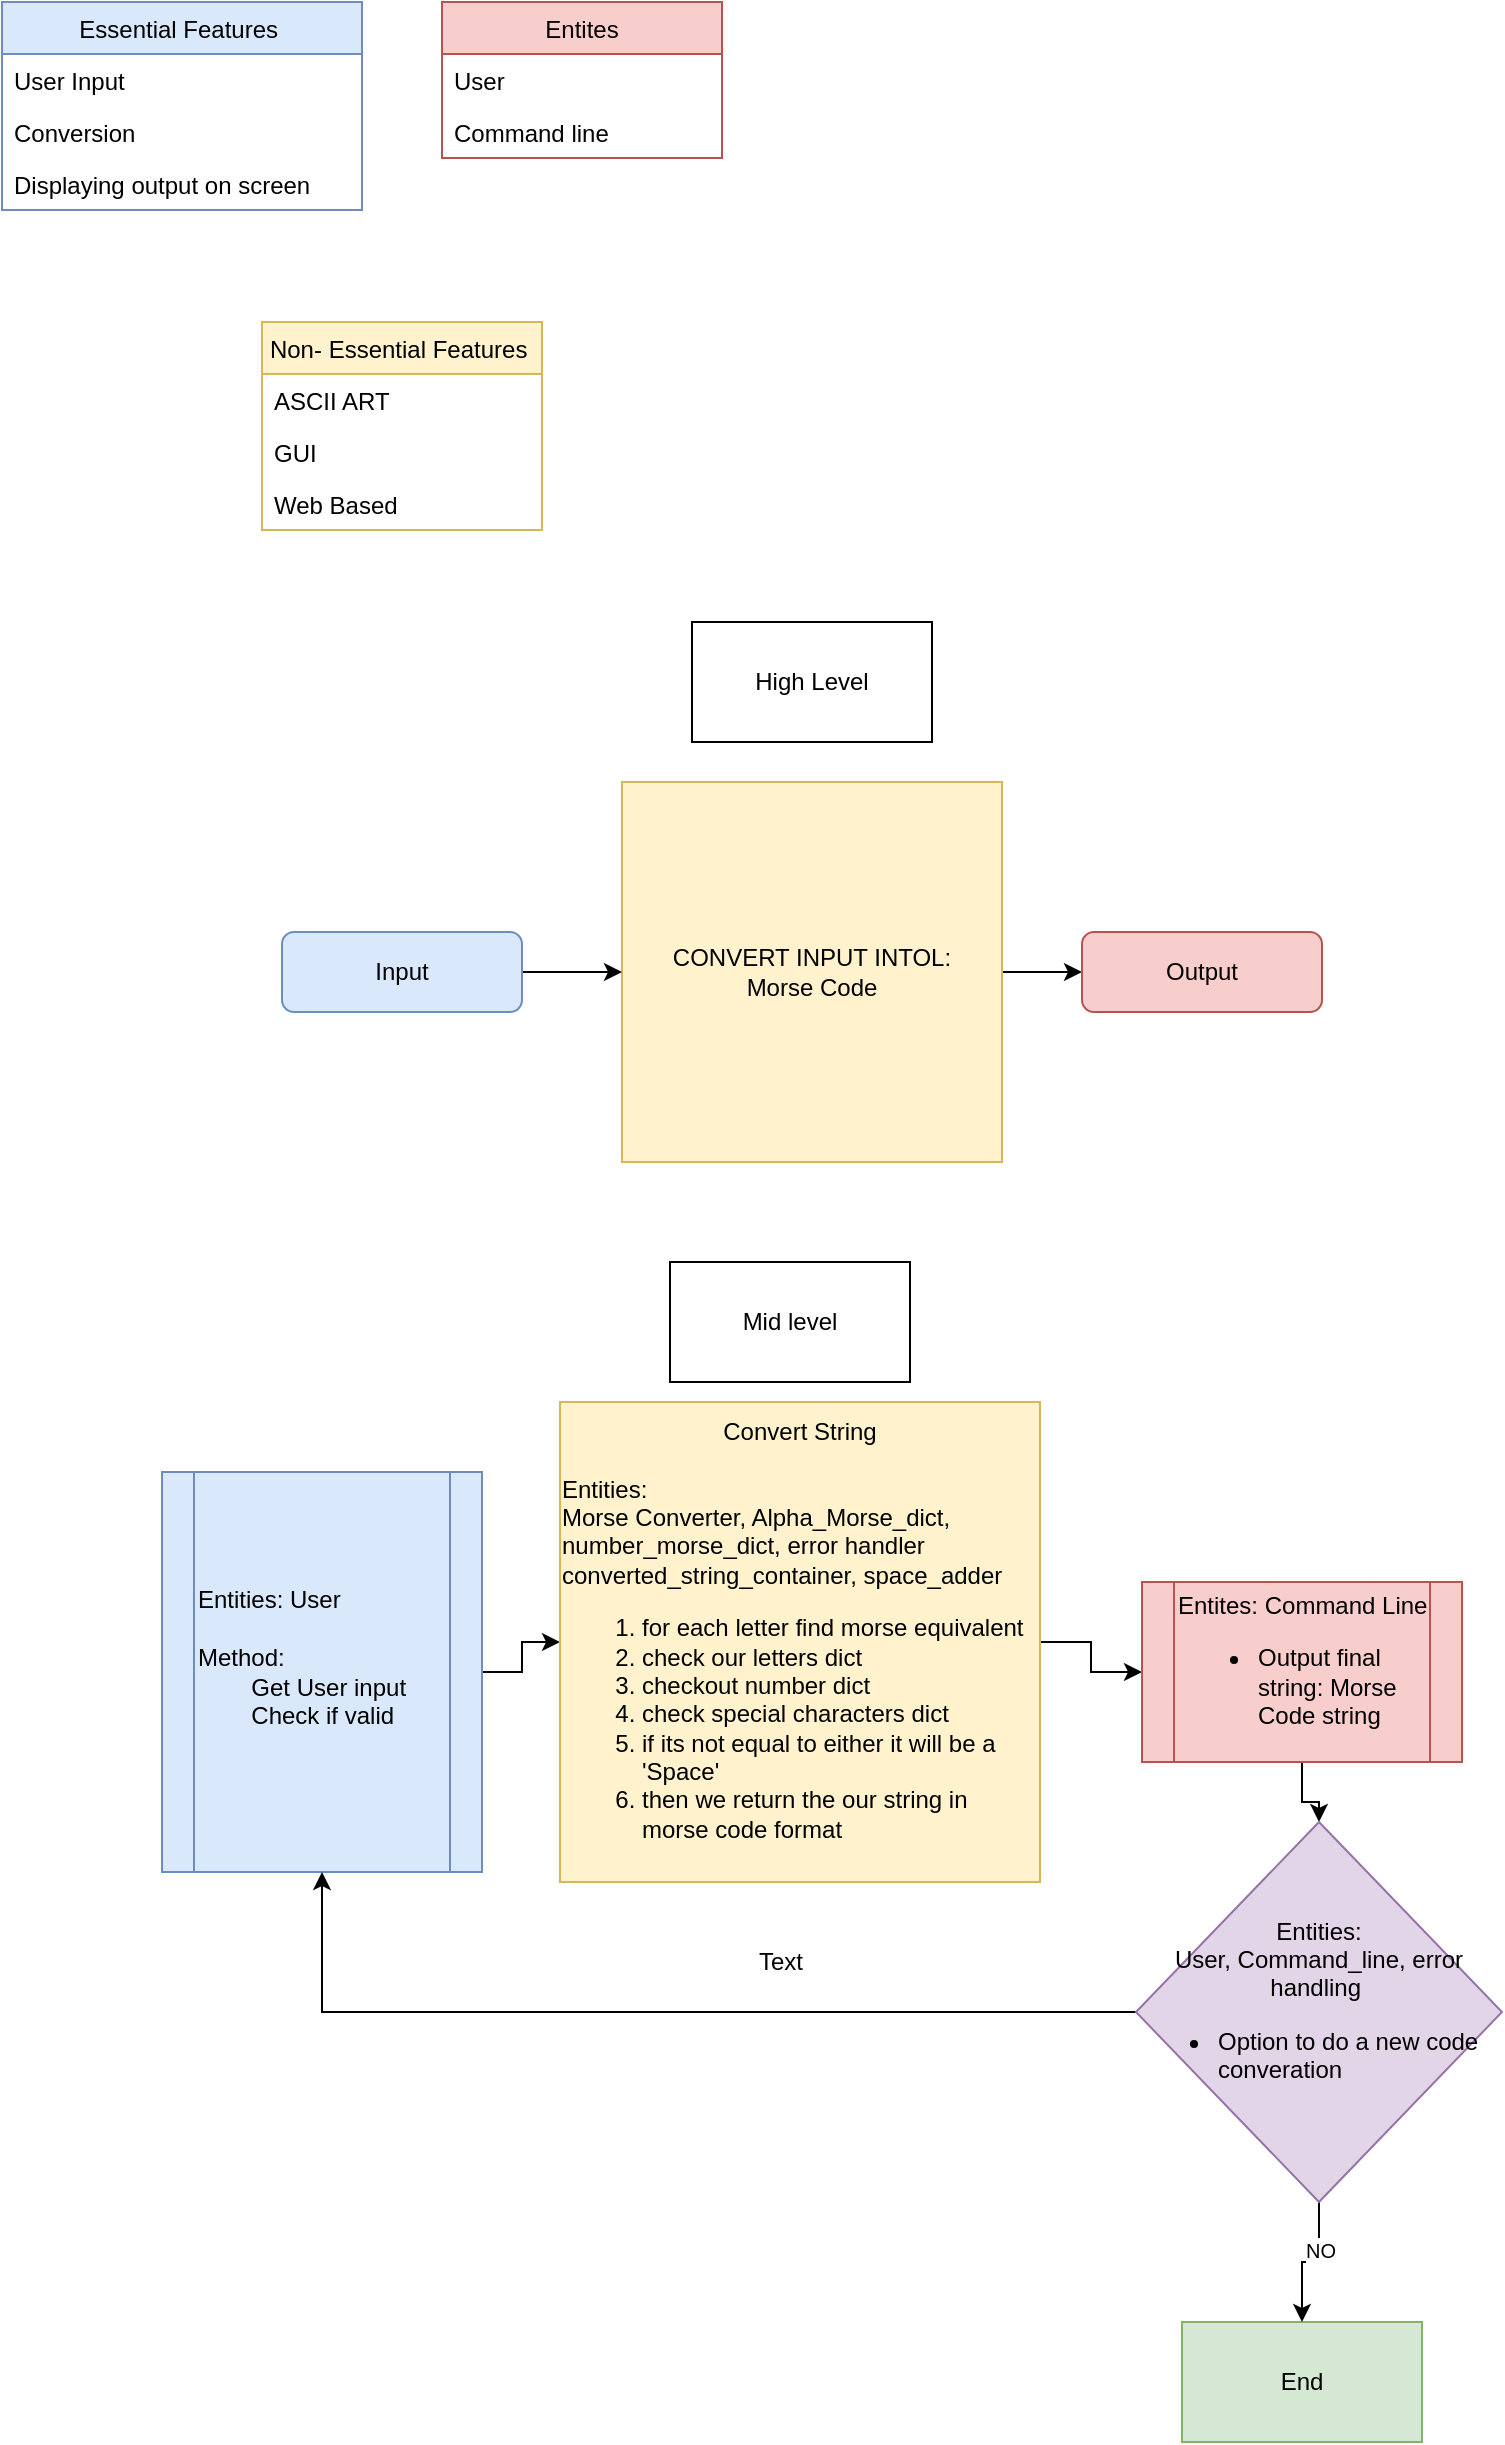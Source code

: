 <mxfile version="15.2.5" type="device"><diagram id="C5RBs43oDa-KdzZeNtuy" name="Page-1"><mxGraphModel dx="970" dy="1779" grid="1" gridSize="10" guides="1" tooltips="1" connect="1" arrows="1" fold="1" page="1" pageScale="1" pageWidth="827" pageHeight="1169" math="0" shadow="0"><root><mxCell id="WIyWlLk6GJQsqaUBKTNV-0"/><mxCell id="WIyWlLk6GJQsqaUBKTNV-1" parent="WIyWlLk6GJQsqaUBKTNV-0"/><mxCell id="U7rWhyw7Tq5qvkcrH8pC-35" style="edgeStyle=orthogonalEdgeStyle;rounded=0;orthogonalLoop=1;jettySize=auto;html=1;exitX=1;exitY=0.5;exitDx=0;exitDy=0;" edge="1" parent="WIyWlLk6GJQsqaUBKTNV-1" source="U7rWhyw7Tq5qvkcrH8pC-0" target="U7rWhyw7Tq5qvkcrH8pC-10"><mxGeometry relative="1" as="geometry"/></mxCell><mxCell id="U7rWhyw7Tq5qvkcrH8pC-0" value="Entities: User&amp;nbsp;&lt;br&gt;&lt;br&gt;Method:&lt;br&gt;&lt;span style=&quot;white-space: pre&quot;&gt;&#9;&lt;/span&gt;Get User input&lt;br&gt;&lt;span style=&quot;white-space: pre&quot;&gt;&#9;&lt;/span&gt;Check if valid&amp;nbsp;&lt;br&gt;&lt;span style=&quot;white-space: pre&quot;&gt;&#9;&lt;/span&gt;" style="shape=process;whiteSpace=wrap;html=1;backgroundOutline=1;align=left;fillColor=#dae8fc;strokeColor=#6c8ebf;" vertex="1" parent="WIyWlLk6GJQsqaUBKTNV-1"><mxGeometry x="100" y="415" width="160" height="200" as="geometry"/></mxCell><mxCell id="U7rWhyw7Tq5qvkcrH8pC-5" style="edgeStyle=orthogonalEdgeStyle;rounded=0;orthogonalLoop=1;jettySize=auto;html=1;entryX=0;entryY=0.5;entryDx=0;entryDy=0;" edge="1" parent="WIyWlLk6GJQsqaUBKTNV-1" source="U7rWhyw7Tq5qvkcrH8pC-1" target="U7rWhyw7Tq5qvkcrH8pC-3"><mxGeometry relative="1" as="geometry"/></mxCell><mxCell id="U7rWhyw7Tq5qvkcrH8pC-1" value="CONVERT INPUT INTOL:&lt;br&gt;Morse Code" style="whiteSpace=wrap;html=1;aspect=fixed;fillColor=#fff2cc;strokeColor=#d6b656;" vertex="1" parent="WIyWlLk6GJQsqaUBKTNV-1"><mxGeometry x="330" y="70" width="190" height="190" as="geometry"/></mxCell><mxCell id="U7rWhyw7Tq5qvkcrH8pC-6" style="edgeStyle=orthogonalEdgeStyle;rounded=0;orthogonalLoop=1;jettySize=auto;html=1;entryX=0;entryY=0.5;entryDx=0;entryDy=0;" edge="1" parent="WIyWlLk6GJQsqaUBKTNV-1" source="U7rWhyw7Tq5qvkcrH8pC-2" target="U7rWhyw7Tq5qvkcrH8pC-1"><mxGeometry relative="1" as="geometry"/></mxCell><mxCell id="U7rWhyw7Tq5qvkcrH8pC-2" value="Input" style="rounded=1;whiteSpace=wrap;html=1;fontSize=12;glass=0;strokeWidth=1;shadow=0;fillColor=#dae8fc;strokeColor=#6c8ebf;" vertex="1" parent="WIyWlLk6GJQsqaUBKTNV-1"><mxGeometry x="160" y="145" width="120" height="40" as="geometry"/></mxCell><mxCell id="U7rWhyw7Tq5qvkcrH8pC-3" value="Output" style="rounded=1;whiteSpace=wrap;html=1;fontSize=12;glass=0;strokeWidth=1;shadow=0;fillColor=#f8cecc;strokeColor=#b85450;" vertex="1" parent="WIyWlLk6GJQsqaUBKTNV-1"><mxGeometry x="560" y="145" width="120" height="40" as="geometry"/></mxCell><mxCell id="U7rWhyw7Tq5qvkcrH8pC-7" value="High Level" style="rounded=0;whiteSpace=wrap;html=1;" vertex="1" parent="WIyWlLk6GJQsqaUBKTNV-1"><mxGeometry x="365" y="-10" width="120" height="60" as="geometry"/></mxCell><mxCell id="U7rWhyw7Tq5qvkcrH8pC-39" style="edgeStyle=orthogonalEdgeStyle;rounded=0;orthogonalLoop=1;jettySize=auto;html=1;" edge="1" parent="WIyWlLk6GJQsqaUBKTNV-1" source="U7rWhyw7Tq5qvkcrH8pC-10" target="U7rWhyw7Tq5qvkcrH8pC-11"><mxGeometry relative="1" as="geometry"/></mxCell><mxCell id="U7rWhyw7Tq5qvkcrH8pC-10" value="Convert String&lt;br&gt;&lt;br&gt;&lt;div style=&quot;text-align: left&quot;&gt;Entities:&amp;nbsp;&lt;/div&gt;&lt;div style=&quot;text-align: left&quot;&gt;Morse Converter, Alpha_Morse_dict, number_morse_dict, error handler converted_string_container, space_adder&lt;/div&gt;&lt;ol&gt;&lt;li style=&quot;text-align: left&quot;&gt;for each letter find morse equivalent&lt;/li&gt;&lt;li style=&quot;text-align: left&quot;&gt;check our letters dict&amp;nbsp;&lt;/li&gt;&lt;li style=&quot;text-align: left&quot;&gt;checkout number dict&lt;/li&gt;&lt;li style=&quot;text-align: left&quot;&gt;check special characters dict&lt;/li&gt;&lt;li style=&quot;text-align: left&quot;&gt;if its not equal to either it will be a 'Space'&lt;/li&gt;&lt;li style=&quot;text-align: left&quot;&gt;&lt;span&gt;then we return the our string in morse code format&amp;nbsp; &amp;nbsp;&lt;/span&gt;&lt;br&gt;&lt;/li&gt;&lt;/ol&gt;" style="whiteSpace=wrap;html=1;aspect=fixed;fillColor=#fff2cc;strokeColor=#d6b656;" vertex="1" parent="WIyWlLk6GJQsqaUBKTNV-1"><mxGeometry x="299" y="380" width="240" height="240" as="geometry"/></mxCell><mxCell id="U7rWhyw7Tq5qvkcrH8pC-43" style="edgeStyle=orthogonalEdgeStyle;rounded=0;orthogonalLoop=1;jettySize=auto;html=1;entryX=0.5;entryY=0;entryDx=0;entryDy=0;" edge="1" parent="WIyWlLk6GJQsqaUBKTNV-1" source="U7rWhyw7Tq5qvkcrH8pC-11" target="U7rWhyw7Tq5qvkcrH8pC-41"><mxGeometry relative="1" as="geometry"/></mxCell><mxCell id="U7rWhyw7Tq5qvkcrH8pC-11" value="Entites: Command Line&lt;br&gt;&lt;ul&gt;&lt;li&gt;Output final string: Morse Code string&lt;/li&gt;&lt;/ul&gt;" style="shape=process;whiteSpace=wrap;html=1;backgroundOutline=1;align=left;fillColor=#f8cecc;strokeColor=#b85450;" vertex="1" parent="WIyWlLk6GJQsqaUBKTNV-1"><mxGeometry x="590" y="470" width="160" height="90" as="geometry"/></mxCell><mxCell id="U7rWhyw7Tq5qvkcrH8pC-15" value="Text" style="text;html=1;align=center;verticalAlign=middle;resizable=0;points=[];autosize=1;strokeColor=none;fillColor=none;" vertex="1" parent="WIyWlLk6GJQsqaUBKTNV-1"><mxGeometry x="389" y="650" width="40" height="20" as="geometry"/></mxCell><mxCell id="U7rWhyw7Tq5qvkcrH8pC-17" value="End" style="rounded=0;whiteSpace=wrap;html=1;fillColor=#d5e8d4;strokeColor=#82b366;" vertex="1" parent="WIyWlLk6GJQsqaUBKTNV-1"><mxGeometry x="610" y="840" width="120" height="60" as="geometry"/></mxCell><mxCell id="U7rWhyw7Tq5qvkcrH8pC-20" value="Essential Features " style="swimlane;fontStyle=0;childLayout=stackLayout;horizontal=1;startSize=26;horizontalStack=0;resizeParent=1;resizeParentMax=0;resizeLast=0;collapsible=1;marginBottom=0;fillColor=#dae8fc;strokeColor=#6c8ebf;" vertex="1" parent="WIyWlLk6GJQsqaUBKTNV-1"><mxGeometry x="20" y="-320" width="180" height="104" as="geometry"/></mxCell><mxCell id="U7rWhyw7Tq5qvkcrH8pC-21" value="User Input" style="text;strokeColor=none;fillColor=none;align=left;verticalAlign=top;spacingLeft=4;spacingRight=4;overflow=hidden;rotatable=0;points=[[0,0.5],[1,0.5]];portConstraint=eastwest;" vertex="1" parent="U7rWhyw7Tq5qvkcrH8pC-20"><mxGeometry y="26" width="180" height="26" as="geometry"/></mxCell><mxCell id="U7rWhyw7Tq5qvkcrH8pC-22" value="Conversion " style="text;strokeColor=none;fillColor=none;align=left;verticalAlign=top;spacingLeft=4;spacingRight=4;overflow=hidden;rotatable=0;points=[[0,0.5],[1,0.5]];portConstraint=eastwest;" vertex="1" parent="U7rWhyw7Tq5qvkcrH8pC-20"><mxGeometry y="52" width="180" height="26" as="geometry"/></mxCell><mxCell id="U7rWhyw7Tq5qvkcrH8pC-23" value="Displaying output on screen" style="text;strokeColor=none;fillColor=none;align=left;verticalAlign=top;spacingLeft=4;spacingRight=4;overflow=hidden;rotatable=0;points=[[0,0.5],[1,0.5]];portConstraint=eastwest;" vertex="1" parent="U7rWhyw7Tq5qvkcrH8pC-20"><mxGeometry y="78" width="180" height="26" as="geometry"/></mxCell><mxCell id="U7rWhyw7Tq5qvkcrH8pC-25" value="Entites" style="swimlane;fontStyle=0;childLayout=stackLayout;horizontal=1;startSize=26;horizontalStack=0;resizeParent=1;resizeParentMax=0;resizeLast=0;collapsible=1;marginBottom=0;fillColor=#f8cecc;strokeColor=#b85450;" vertex="1" parent="WIyWlLk6GJQsqaUBKTNV-1"><mxGeometry x="240" y="-320" width="140" height="78" as="geometry"/></mxCell><mxCell id="U7rWhyw7Tq5qvkcrH8pC-26" value="User" style="text;strokeColor=none;fillColor=none;align=left;verticalAlign=top;spacingLeft=4;spacingRight=4;overflow=hidden;rotatable=0;points=[[0,0.5],[1,0.5]];portConstraint=eastwest;" vertex="1" parent="U7rWhyw7Tq5qvkcrH8pC-25"><mxGeometry y="26" width="140" height="26" as="geometry"/></mxCell><mxCell id="U7rWhyw7Tq5qvkcrH8pC-27" value="Command line" style="text;strokeColor=none;fillColor=none;align=left;verticalAlign=top;spacingLeft=4;spacingRight=4;overflow=hidden;rotatable=0;points=[[0,0.5],[1,0.5]];portConstraint=eastwest;" vertex="1" parent="U7rWhyw7Tq5qvkcrH8pC-25"><mxGeometry y="52" width="140" height="26" as="geometry"/></mxCell><mxCell id="U7rWhyw7Tq5qvkcrH8pC-29" value="Non- Essential Features " style="swimlane;fontStyle=0;childLayout=stackLayout;horizontal=1;startSize=26;horizontalStack=0;resizeParent=1;resizeParentMax=0;resizeLast=0;collapsible=1;marginBottom=0;fillColor=#fff2cc;strokeColor=#d6b656;" vertex="1" parent="WIyWlLk6GJQsqaUBKTNV-1"><mxGeometry x="150" y="-160" width="140" height="104" as="geometry"/></mxCell><mxCell id="U7rWhyw7Tq5qvkcrH8pC-30" value="ASCII ART" style="text;strokeColor=none;fillColor=none;align=left;verticalAlign=top;spacingLeft=4;spacingRight=4;overflow=hidden;rotatable=0;points=[[0,0.5],[1,0.5]];portConstraint=eastwest;" vertex="1" parent="U7rWhyw7Tq5qvkcrH8pC-29"><mxGeometry y="26" width="140" height="26" as="geometry"/></mxCell><mxCell id="U7rWhyw7Tq5qvkcrH8pC-31" value="GUI" style="text;strokeColor=none;fillColor=none;align=left;verticalAlign=top;spacingLeft=4;spacingRight=4;overflow=hidden;rotatable=0;points=[[0,0.5],[1,0.5]];portConstraint=eastwest;" vertex="1" parent="U7rWhyw7Tq5qvkcrH8pC-29"><mxGeometry y="52" width="140" height="26" as="geometry"/></mxCell><mxCell id="U7rWhyw7Tq5qvkcrH8pC-32" value="Web Based&#10;" style="text;strokeColor=none;fillColor=none;align=left;verticalAlign=top;spacingLeft=4;spacingRight=4;overflow=hidden;rotatable=0;points=[[0,0.5],[1,0.5]];portConstraint=eastwest;" vertex="1" parent="U7rWhyw7Tq5qvkcrH8pC-29"><mxGeometry y="78" width="140" height="26" as="geometry"/></mxCell><mxCell id="U7rWhyw7Tq5qvkcrH8pC-33" value="Mid level&lt;br&gt;" style="rounded=0;whiteSpace=wrap;html=1;" vertex="1" parent="WIyWlLk6GJQsqaUBKTNV-1"><mxGeometry x="354" y="310" width="120" height="60" as="geometry"/></mxCell><mxCell id="U7rWhyw7Tq5qvkcrH8pC-42" style="edgeStyle=orthogonalEdgeStyle;rounded=0;orthogonalLoop=1;jettySize=auto;html=1;" edge="1" parent="WIyWlLk6GJQsqaUBKTNV-1" source="U7rWhyw7Tq5qvkcrH8pC-41" target="U7rWhyw7Tq5qvkcrH8pC-17"><mxGeometry relative="1" as="geometry"/></mxCell><mxCell id="U7rWhyw7Tq5qvkcrH8pC-45" value="&lt;font size=&quot;1&quot;&gt;NO&lt;/font&gt;" style="edgeLabel;html=1;align=center;verticalAlign=middle;resizable=0;points=[];" vertex="1" connectable="0" parent="U7rWhyw7Tq5qvkcrH8pC-42"><mxGeometry x="-0.3" relative="1" as="geometry"><mxPoint as="offset"/></mxGeometry></mxCell><mxCell id="U7rWhyw7Tq5qvkcrH8pC-44" style="edgeStyle=orthogonalEdgeStyle;rounded=0;orthogonalLoop=1;jettySize=auto;html=1;entryX=0.5;entryY=1;entryDx=0;entryDy=0;" edge="1" parent="WIyWlLk6GJQsqaUBKTNV-1" source="U7rWhyw7Tq5qvkcrH8pC-41" target="U7rWhyw7Tq5qvkcrH8pC-0"><mxGeometry relative="1" as="geometry"/></mxCell><mxCell id="U7rWhyw7Tq5qvkcrH8pC-41" value="Entities:&lt;br&gt;User, Command_line, error handling&amp;nbsp;&lt;br&gt;&lt;ul style=&quot;text-align: left&quot;&gt;&lt;li&gt;Option to do a new code converation&amp;nbsp;&lt;/li&gt;&lt;/ul&gt;" style="rhombus;whiteSpace=wrap;html=1;fillColor=#e1d5e7;strokeColor=#9673a6;" vertex="1" parent="WIyWlLk6GJQsqaUBKTNV-1"><mxGeometry x="587" y="590" width="183" height="190" as="geometry"/></mxCell></root></mxGraphModel></diagram></mxfile>